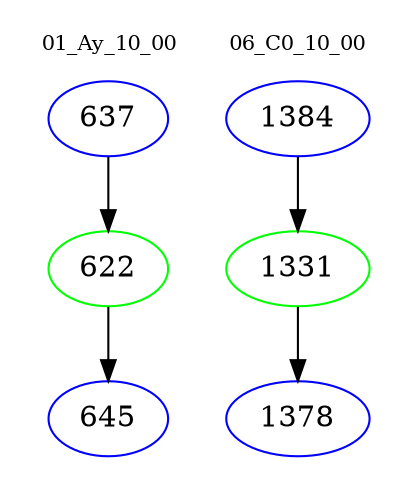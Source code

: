 digraph{
subgraph cluster_0 {
color = white
label = "01_Ay_10_00";
fontsize=10;
T0_637 [label="637", color="blue"]
T0_637 -> T0_622 [color="black"]
T0_622 [label="622", color="green"]
T0_622 -> T0_645 [color="black"]
T0_645 [label="645", color="blue"]
}
subgraph cluster_1 {
color = white
label = "06_C0_10_00";
fontsize=10;
T1_1384 [label="1384", color="blue"]
T1_1384 -> T1_1331 [color="black"]
T1_1331 [label="1331", color="green"]
T1_1331 -> T1_1378 [color="black"]
T1_1378 [label="1378", color="blue"]
}
}
